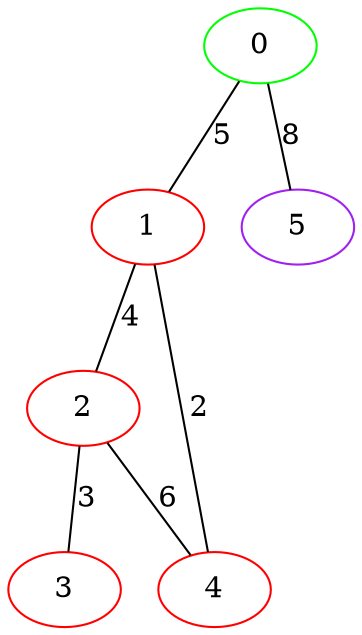 graph "" {
0 [color=green, weight=2];
1 [color=red, weight=1];
2 [color=red, weight=1];
3 [color=red, weight=1];
4 [color=red, weight=1];
5 [color=purple, weight=4];
0 -- 1  [key=0, label=5];
0 -- 5  [key=0, label=8];
1 -- 2  [key=0, label=4];
1 -- 4  [key=0, label=2];
2 -- 3  [key=0, label=3];
2 -- 4  [key=0, label=6];
}
